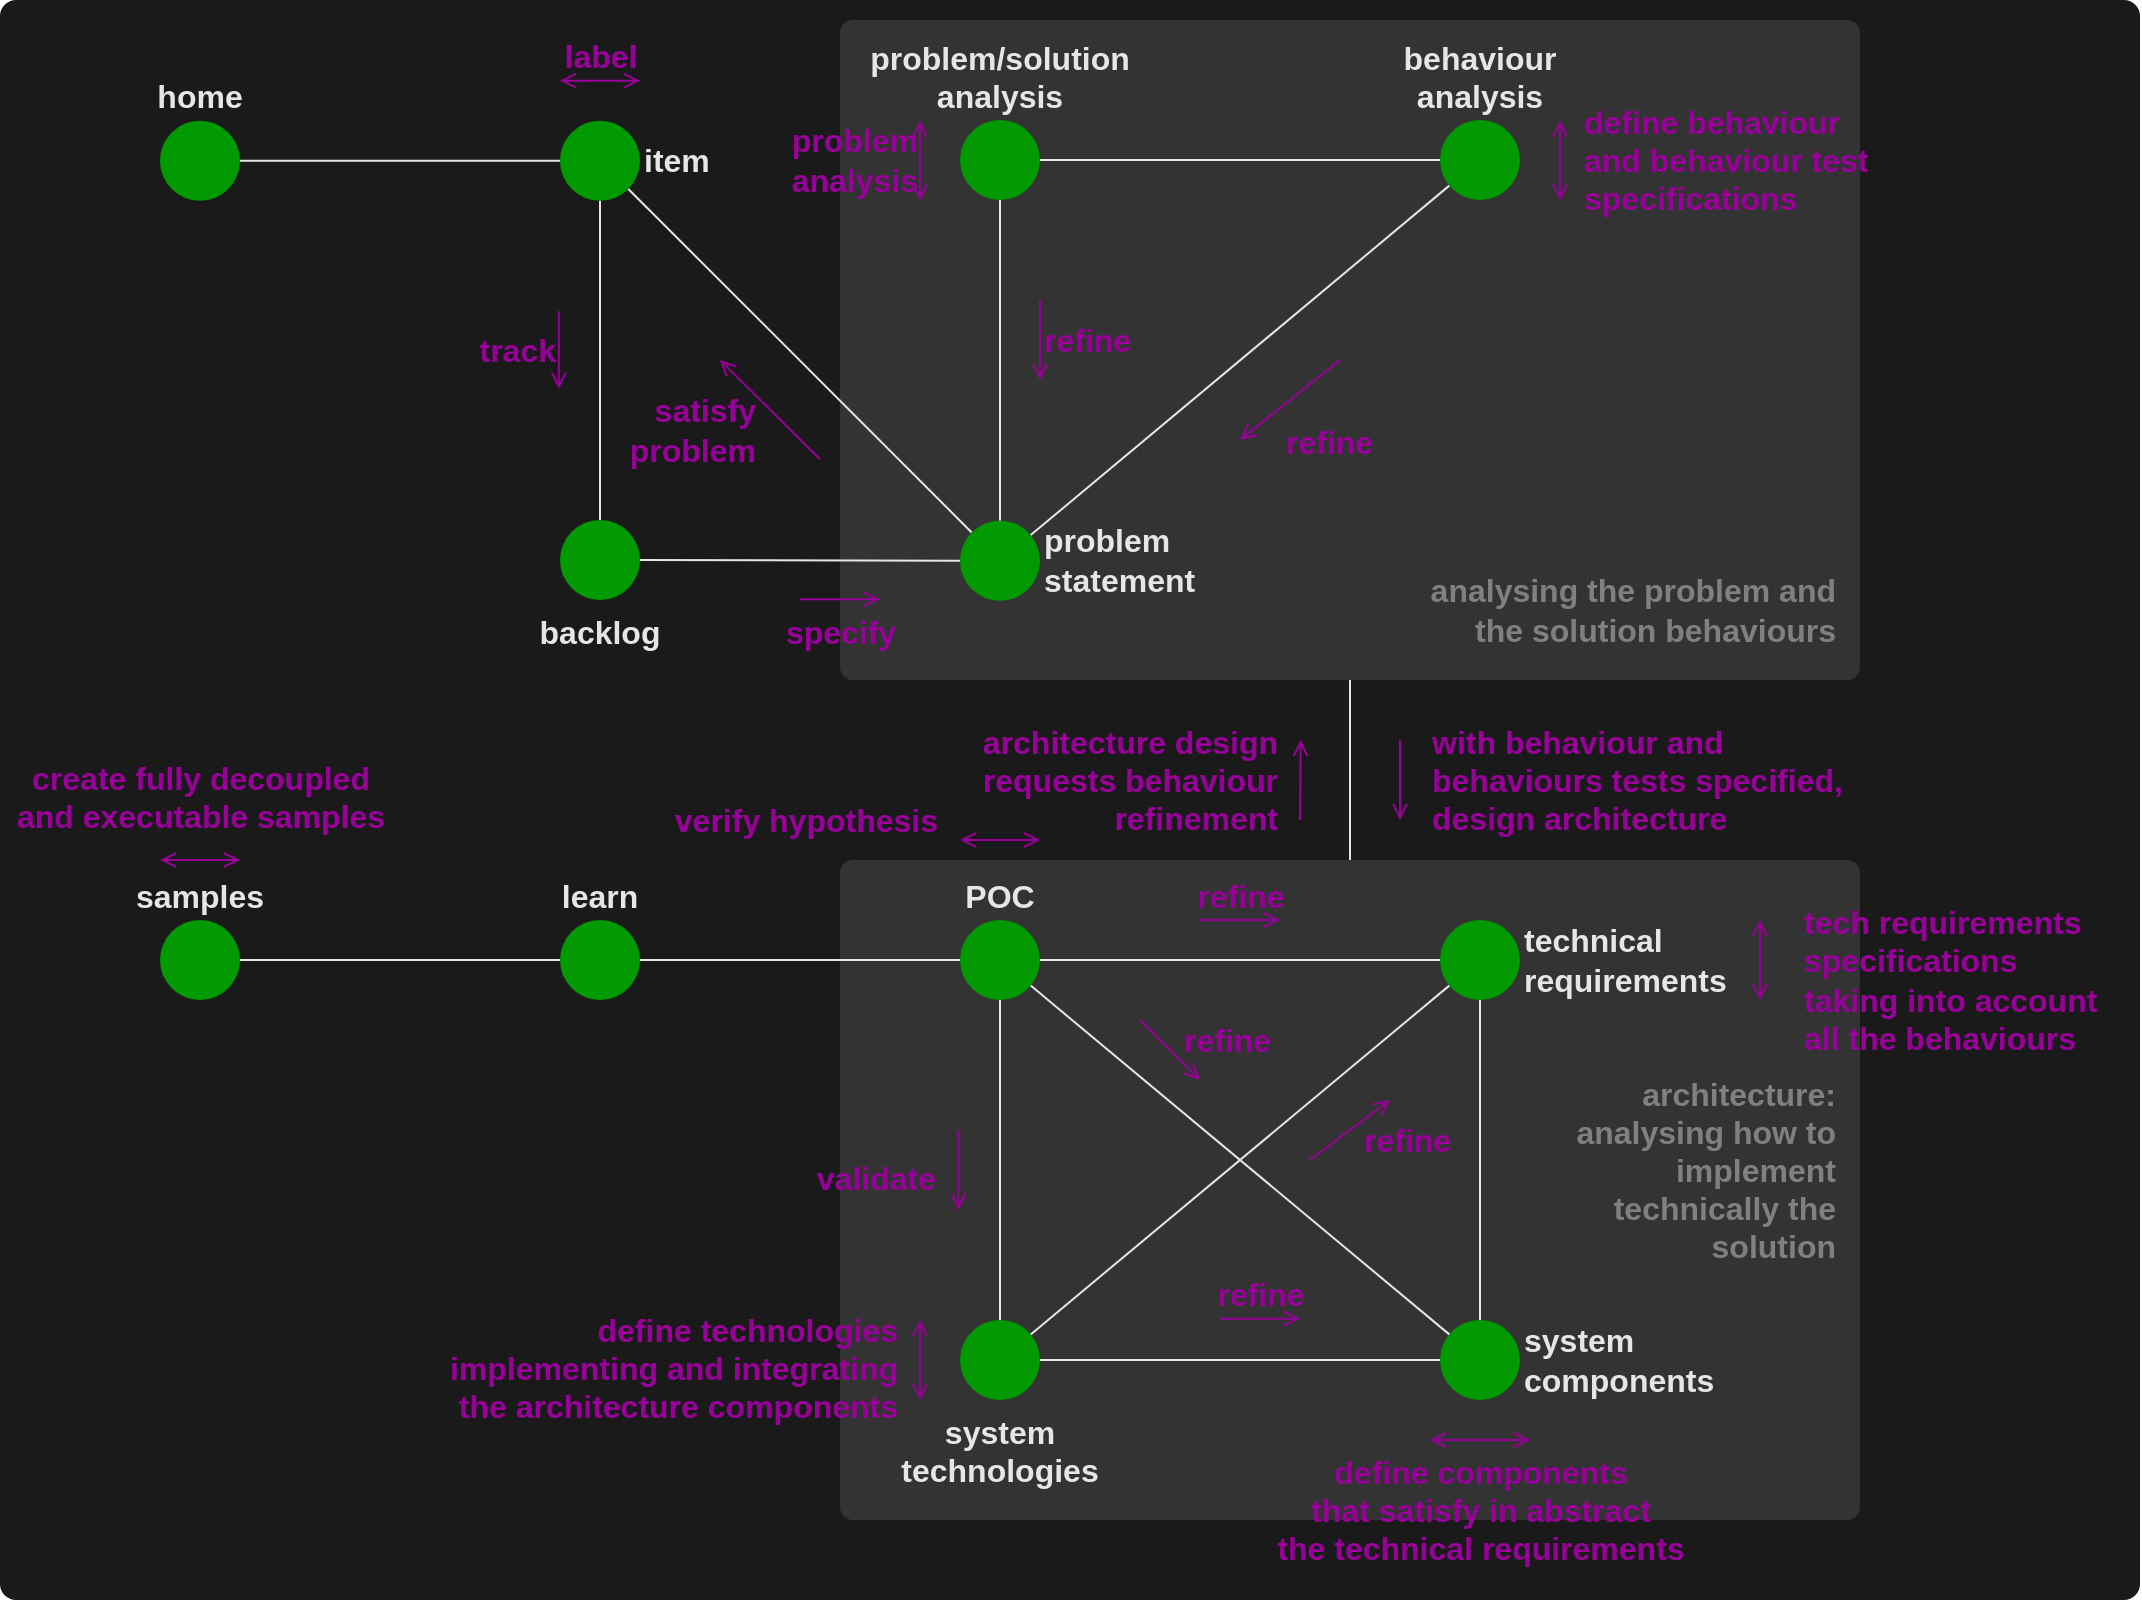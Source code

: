 <mxfile>
    <diagram id="lGy_aRZlCkoorKvYk23n" name="full development flow">
        <mxGraphModel dx="4275" dy="6104" grid="1" gridSize="10" guides="1" tooltips="1" connect="1" arrows="1" fold="1" page="1" pageScale="1" pageWidth="3300" pageHeight="4681" math="0" shadow="0">
            <root>
                <mxCell id="0"/>
                <mxCell id="1" parent="0"/>
                <mxCell id="36" value="" style="rounded=1;whiteSpace=wrap;html=1;fontColor=#FFFF00;fillColor=#1A1A1A;strokeColor=none;arcSize=1;fontSize=16;fontStyle=1" parent="1" vertex="1">
                    <mxGeometry x="-200" y="-100" width="1070" height="800" as="geometry"/>
                </mxCell>
                <mxCell id="44" value="" style="rounded=1;whiteSpace=wrap;html=1;fontColor=#FFFF00;fillColor=#333333;strokeColor=none;arcSize=2;fontSize=16;fontStyle=1" parent="1" vertex="1">
                    <mxGeometry x="220" y="330" width="510" height="330" as="geometry"/>
                </mxCell>
                <mxCell id="20" value="" style="rounded=1;whiteSpace=wrap;html=1;fontColor=#FFFF00;fillColor=#333333;strokeColor=none;arcSize=2;fontSize=16;fontStyle=1" parent="1" vertex="1">
                    <mxGeometry x="220" y="-90" width="510" height="330" as="geometry"/>
                </mxCell>
                <mxCell id="8" style="edgeStyle=none;html=1;endArrow=none;endFill=0;fontStyle=1;fontSize=16;strokeColor=#E6E6E6;" parent="1" source="2" target="4" edge="1">
                    <mxGeometry relative="1" as="geometry"/>
                </mxCell>
                <mxCell id="2" value="&lt;span style=&quot;font-size: 16px;&quot;&gt;home&lt;/span&gt;" style="ellipse;whiteSpace=wrap;html=1;aspect=fixed;strokeColor=none;fillColor=#009900;verticalAlign=bottom;labelPosition=center;verticalLabelPosition=top;align=center;fontSize=16;fontStyle=1;fontColor=#E6E6E6;" parent="1" vertex="1">
                    <mxGeometry x="-120" y="-39.66" width="40" height="40" as="geometry"/>
                </mxCell>
                <mxCell id="9" style="edgeStyle=none;html=1;endArrow=none;endFill=0;fontStyle=1;fontSize=16;strokeColor=#E6E6E6;" parent="1" source="4" target="29" edge="1">
                    <mxGeometry relative="1" as="geometry"/>
                </mxCell>
                <mxCell id="4" value="&lt;span style=&quot;font-size: 16px;&quot;&gt;item&lt;/span&gt;" style="ellipse;whiteSpace=wrap;html=1;aspect=fixed;strokeColor=none;fillColor=#009900;verticalAlign=middle;labelPosition=right;verticalLabelPosition=middle;align=left;fontSize=16;fontStyle=1;fontColor=#E6E6E6;" parent="1" vertex="1">
                    <mxGeometry x="80" y="-39.66" width="40" height="40" as="geometry"/>
                </mxCell>
                <mxCell id="10" style="edgeStyle=none;html=1;endArrow=none;endFill=0;fontStyle=1;fontSize=16;strokeColor=#E6E6E6;" parent="1" source="5" target="6" edge="1">
                    <mxGeometry relative="1" as="geometry"/>
                </mxCell>
                <mxCell id="15" style="edgeStyle=none;html=1;endArrow=none;endFill=0;fontStyle=1;fontSize=16;strokeColor=#E6E6E6;entryX=0.5;entryY=0;entryDx=0;entryDy=0;" parent="1" source="20" target="44" edge="1">
                    <mxGeometry relative="1" as="geometry"/>
                </mxCell>
                <mxCell id="34" style="edgeStyle=none;html=1;startArrow=none;startFill=0;endArrow=none;endFill=0;fontSize=16;fontStyle=1;strokeColor=#E6E6E6;" parent="1" source="5" target="4" edge="1">
                    <mxGeometry relative="1" as="geometry"/>
                </mxCell>
                <mxCell id="5" value="&lt;span style=&quot;font-size: 16px;&quot;&gt;problem&lt;br style=&quot;font-size: 16px;&quot;&gt;statement&lt;br style=&quot;font-size: 16px;&quot;&gt;&lt;/span&gt;" style="ellipse;whiteSpace=wrap;html=1;aspect=fixed;strokeColor=none;fillColor=#009900;verticalAlign=middle;labelPosition=right;verticalLabelPosition=middle;align=left;fontSize=16;fontStyle=1;fontColor=#E6E6E6;" parent="1" vertex="1">
                    <mxGeometry x="280" y="160.35" width="40" height="40" as="geometry"/>
                </mxCell>
                <mxCell id="11" style="edgeStyle=none;html=1;endArrow=none;endFill=0;fontStyle=1;fontSize=16;strokeColor=#E6E6E6;" parent="1" source="6" target="7" edge="1">
                    <mxGeometry relative="1" as="geometry"/>
                </mxCell>
                <mxCell id="6" value="&lt;span style=&quot;font-size: 16px;&quot;&gt;problem/solution&lt;br style=&quot;font-size: 16px;&quot;&gt;analysis&lt;br style=&quot;font-size: 16px;&quot;&gt;&lt;/span&gt;" style="ellipse;whiteSpace=wrap;html=1;aspect=fixed;strokeColor=none;fillColor=#009900;verticalAlign=bottom;labelPosition=center;verticalLabelPosition=top;align=center;fontSize=16;fontStyle=1;fontColor=#E6E6E6;" parent="1" vertex="1">
                    <mxGeometry x="280" y="-40" width="40" height="40" as="geometry"/>
                </mxCell>
                <mxCell id="12" style="edgeStyle=none;html=1;endArrow=none;endFill=0;fontStyle=1;fontSize=16;strokeColor=#E6E6E6;" parent="1" source="7" target="5" edge="1">
                    <mxGeometry relative="1" as="geometry"/>
                </mxCell>
                <mxCell id="7" value="&lt;span style=&quot;font-size: 16px;&quot;&gt;behaviour&lt;br style=&quot;font-size: 16px;&quot;&gt;analysis&lt;br style=&quot;font-size: 16px;&quot;&gt;&lt;/span&gt;" style="ellipse;whiteSpace=wrap;html=1;aspect=fixed;strokeColor=none;fillColor=#009900;verticalAlign=bottom;labelPosition=center;verticalLabelPosition=top;align=center;fontSize=16;fontStyle=1;fontColor=#E6E6E6;" parent="1" vertex="1">
                    <mxGeometry x="520" y="-40" width="40" height="40" as="geometry"/>
                </mxCell>
                <mxCell id="39" style="edgeStyle=none;html=1;endArrow=none;endFill=0;strokeColor=#E6E6E6;" parent="1" source="13" target="38" edge="1">
                    <mxGeometry relative="1" as="geometry"/>
                </mxCell>
                <mxCell id="13" value="&lt;span style=&quot;font-size: 16px&quot;&gt;technical requirements&lt;br style=&quot;font-size: 16px&quot;&gt;&lt;/span&gt;" style="ellipse;whiteSpace=wrap;html=1;aspect=fixed;strokeColor=none;fillColor=#009900;verticalAlign=middle;labelPosition=right;verticalLabelPosition=middle;align=left;fontSize=16;fontStyle=1;fontColor=#E6E6E6;" parent="1" vertex="1">
                    <mxGeometry x="520" y="360" width="40" height="40" as="geometry"/>
                </mxCell>
                <mxCell id="18" value="label" style="endArrow=open;html=1;endFill=0;verticalAlign=bottom;labelBackgroundColor=none;fontColor=#990099;strokeColor=#990099;startArrow=open;startFill=0;fontStyle=1;labelPosition=center;verticalLabelPosition=top;align=center;fontSize=16;" parent="1" edge="1">
                    <mxGeometry width="50" height="50" relative="1" as="geometry">
                        <mxPoint x="80" y="-59.66" as="sourcePoint"/>
                        <mxPoint x="120" y="-59.66" as="targetPoint"/>
                    </mxGeometry>
                </mxCell>
                <mxCell id="19" value="track" style="endArrow=open;html=1;endFill=0;verticalAlign=middle;labelBackgroundColor=none;fontColor=#990099;strokeColor=#990099;fontStyle=1;labelPosition=left;verticalLabelPosition=middle;align=right;fontSize=16;" parent="1" edge="1">
                    <mxGeometry width="50" height="50" relative="1" as="geometry">
                        <mxPoint x="79.43" y="55.63" as="sourcePoint"/>
                        <mxPoint x="79.43" y="94.37" as="targetPoint"/>
                    </mxGeometry>
                </mxCell>
                <mxCell id="22" value="analysing the problem and the solution behaviours" style="text;html=1;strokeColor=none;fillColor=none;align=right;verticalAlign=middle;whiteSpace=wrap;rounded=0;dashed=1;fontColor=#808080;rotation=0;fontSize=16;fontStyle=1" parent="1" vertex="1">
                    <mxGeometry x="510" y="180" width="210" height="50" as="geometry"/>
                </mxCell>
                <mxCell id="23" value="specify" style="endArrow=open;html=1;endFill=0;verticalAlign=top;labelBackgroundColor=none;fontColor=#990099;strokeColor=#990099;startArrow=none;startFill=0;labelPosition=center;verticalLabelPosition=bottom;align=center;fontStyle=1;fontSize=16;" parent="1" edge="1">
                    <mxGeometry width="50" height="50" relative="1" as="geometry">
                        <mxPoint x="200" y="199.66" as="sourcePoint"/>
                        <mxPoint x="240" y="199.66" as="targetPoint"/>
                    </mxGeometry>
                </mxCell>
                <mxCell id="24" value="problem&lt;br style=&quot;font-size: 16px;&quot;&gt;analysis" style="endArrow=open;html=1;endFill=0;verticalAlign=middle;labelBackgroundColor=none;fontColor=#990099;strokeColor=#990099;labelPosition=left;verticalLabelPosition=middle;align=right;fontStyle=1;fontSize=16;startArrow=open;startFill=0;" parent="1" edge="1">
                    <mxGeometry width="50" height="50" relative="1" as="geometry">
                        <mxPoint x="260" y="0.34" as="sourcePoint"/>
                        <mxPoint x="260" y="-39.66" as="targetPoint"/>
                    </mxGeometry>
                </mxCell>
                <mxCell id="25" value="define behaviour&lt;br style=&quot;font-size: 16px;&quot;&gt;and behaviour test&lt;br style=&quot;font-size: 16px;&quot;&gt;specifications" style="endArrow=open;html=1;endFill=0;verticalAlign=middle;labelBackgroundColor=none;fontColor=#990099;strokeColor=#990099;fontStyle=1;labelPosition=right;verticalLabelPosition=middle;align=left;startArrow=open;startFill=0;fontSize=16;" parent="1" edge="1">
                    <mxGeometry y="10" width="50" height="50" relative="1" as="geometry">
                        <mxPoint x="580" y="-39.72" as="sourcePoint"/>
                        <mxPoint x="580" y="0.28" as="targetPoint"/>
                        <mxPoint as="offset"/>
                    </mxGeometry>
                </mxCell>
                <mxCell id="26" value="refine" style="endArrow=none;html=1;endFill=0;verticalAlign=middle;labelBackgroundColor=none;fontColor=#990099;strokeColor=#990099;labelPosition=right;verticalLabelPosition=middle;align=left;startArrow=open;startFill=0;fontStyle=1;fontSize=16;" parent="1" edge="1">
                    <mxGeometry width="50" height="50" relative="1" as="geometry">
                        <mxPoint x="320" y="90" as="sourcePoint"/>
                        <mxPoint x="320" y="50" as="targetPoint"/>
                    </mxGeometry>
                </mxCell>
                <mxCell id="27" value="refine" style="endArrow=none;html=1;endFill=0;verticalAlign=middle;labelBackgroundColor=none;fontColor=#990099;strokeColor=#990099;labelPosition=right;verticalLabelPosition=middle;align=left;startArrow=open;startFill=0;fontStyle=1;fontSize=16;" parent="1" edge="1">
                    <mxGeometry x="-0.5" y="-14" width="50" height="50" relative="1" as="geometry">
                        <mxPoint x="420" y="120" as="sourcePoint"/>
                        <mxPoint x="470" y="80" as="targetPoint"/>
                        <mxPoint as="offset"/>
                    </mxGeometry>
                </mxCell>
                <mxCell id="28" value="with behaviour and&lt;br&gt;behaviours&amp;nbsp;tests specified,&lt;br&gt;design&amp;nbsp;architecture" style="endArrow=none;html=1;endFill=0;verticalAlign=middle;labelBackgroundColor=none;fontColor=#990099;strokeColor=#990099;labelPosition=right;verticalLabelPosition=middle;align=left;startArrow=open;startFill=0;fontStyle=1;fontSize=16;" parent="1" edge="1">
                    <mxGeometry y="-14" width="50" height="50" relative="1" as="geometry">
                        <mxPoint x="500" y="310" as="sourcePoint"/>
                        <mxPoint x="500" y="270" as="targetPoint"/>
                        <mxPoint as="offset"/>
                    </mxGeometry>
                </mxCell>
                <mxCell id="30" style="edgeStyle=none;html=1;endArrow=none;endFill=0;fontSize=16;fontStyle=1;strokeColor=#E6E6E6;" parent="1" source="29" target="5" edge="1">
                    <mxGeometry relative="1" as="geometry"/>
                </mxCell>
                <mxCell id="29" value="&lt;span style=&quot;font-size: 16px;&quot;&gt;backlog&lt;/span&gt;" style="ellipse;whiteSpace=wrap;html=1;aspect=fixed;strokeColor=none;fillColor=#009900;verticalAlign=top;labelPosition=center;verticalLabelPosition=bottom;align=center;fontSize=16;fontStyle=1;fontColor=#E6E6E6;" parent="1" vertex="1">
                    <mxGeometry x="80" y="160" width="40" height="40" as="geometry"/>
                </mxCell>
                <mxCell id="35" value="satisfy&lt;br style=&quot;font-size: 16px;&quot;&gt;problem" style="endArrow=none;html=1;endFill=0;verticalAlign=middle;labelBackgroundColor=none;fontColor=#990099;strokeColor=#990099;labelPosition=left;verticalLabelPosition=middle;align=right;startArrow=open;startFill=0;fontStyle=1;fontSize=16;" parent="1" edge="1">
                    <mxGeometry x="0.077" y="-11" width="50" height="50" relative="1" as="geometry">
                        <mxPoint x="160" y="80" as="sourcePoint"/>
                        <mxPoint x="210" y="129.66" as="targetPoint"/>
                        <mxPoint as="offset"/>
                    </mxGeometry>
                </mxCell>
                <mxCell id="37" value="tech requirements&lt;br&gt;specifications&lt;br&gt;taking into account&lt;br&gt;all the behaviours" style="endArrow=open;html=1;endFill=0;verticalAlign=middle;labelBackgroundColor=none;fontColor=#990099;strokeColor=#990099;fontStyle=1;labelPosition=right;verticalLabelPosition=middle;align=left;startArrow=open;startFill=0;fontSize=16;" parent="1" edge="1">
                    <mxGeometry x="0.5" y="20" width="50" height="50" relative="1" as="geometry">
                        <mxPoint x="680" y="360.0" as="sourcePoint"/>
                        <mxPoint x="680" y="400.0" as="targetPoint"/>
                        <mxPoint as="offset"/>
                    </mxGeometry>
                </mxCell>
                <mxCell id="42" style="edgeStyle=none;html=1;endArrow=none;endFill=0;strokeColor=#E6E6E6;" parent="1" source="38" target="41" edge="1">
                    <mxGeometry relative="1" as="geometry"/>
                </mxCell>
                <mxCell id="38" value="&lt;span style=&quot;font-size: 16px&quot;&gt;system components&lt;br style=&quot;font-size: 16px&quot;&gt;&lt;/span&gt;" style="ellipse;whiteSpace=wrap;html=1;aspect=fixed;strokeColor=none;fillColor=#009900;verticalAlign=middle;labelPosition=right;verticalLabelPosition=middle;align=left;fontSize=16;fontStyle=1;fontColor=#E6E6E6;" parent="1" vertex="1">
                    <mxGeometry x="520" y="560" width="40" height="40" as="geometry"/>
                </mxCell>
                <mxCell id="40" value="define components&lt;br&gt;that satisfy in abstract &lt;br&gt;the technical&amp;nbsp;requirements" style="endArrow=open;html=1;endFill=0;verticalAlign=top;labelBackgroundColor=none;fontColor=#990099;strokeColor=#990099;fontStyle=1;labelPosition=left;verticalLabelPosition=middle;align=center;startArrow=open;startFill=0;fontSize=16;" parent="1" edge="1">
                    <mxGeometry width="50" height="50" relative="1" as="geometry">
                        <mxPoint x="565" y="620.0" as="sourcePoint"/>
                        <mxPoint x="515" y="620" as="targetPoint"/>
                        <mxPoint as="offset"/>
                    </mxGeometry>
                </mxCell>
                <mxCell id="47" style="edgeStyle=none;html=1;endArrow=none;endFill=0;strokeColor=#E6E6E6;" parent="1" source="41" target="13" edge="1">
                    <mxGeometry relative="1" as="geometry"/>
                </mxCell>
                <mxCell id="50" style="edgeStyle=none;html=1;endArrow=none;endFill=0;strokeColor=#E6E6E6;" parent="1" source="41" target="49" edge="1">
                    <mxGeometry relative="1" as="geometry"/>
                </mxCell>
                <mxCell id="41" value="&lt;span style=&quot;font-size: 16px&quot;&gt;system technologies&lt;br style=&quot;font-size: 16px&quot;&gt;&lt;/span&gt;" style="ellipse;whiteSpace=wrap;html=1;aspect=fixed;strokeColor=none;fillColor=#009900;verticalAlign=top;labelPosition=center;verticalLabelPosition=bottom;align=center;fontSize=16;fontStyle=1;fontColor=#E6E6E6;" parent="1" vertex="1">
                    <mxGeometry x="280" y="560" width="40" height="40" as="geometry"/>
                </mxCell>
                <mxCell id="43" value="define technologies&lt;br&gt;implementing and integrating&lt;br&gt;the architecture components" style="endArrow=open;html=1;endFill=0;verticalAlign=middle;labelBackgroundColor=none;fontColor=#990099;strokeColor=#990099;fontStyle=1;labelPosition=left;verticalLabelPosition=middle;align=right;startArrow=open;startFill=0;fontSize=16;" parent="1" edge="1">
                    <mxGeometry x="-0.21" y="10" width="50" height="50" relative="1" as="geometry">
                        <mxPoint x="260" y="600.0" as="sourcePoint"/>
                        <mxPoint x="260" y="560" as="targetPoint"/>
                        <mxPoint as="offset"/>
                    </mxGeometry>
                </mxCell>
                <mxCell id="45" value="architecture:&lt;br&gt;analysing how to implement technically the solution" style="text;html=1;strokeColor=none;fillColor=none;align=right;verticalAlign=middle;whiteSpace=wrap;rounded=0;dashed=1;fontColor=#808080;rotation=0;fontSize=16;fontStyle=1" parent="1" vertex="1">
                    <mxGeometry x="560" y="430" width="160" height="110" as="geometry"/>
                </mxCell>
                <mxCell id="46" value="refine" style="endArrow=open;html=1;endFill=0;verticalAlign=bottom;labelBackgroundColor=none;fontColor=#990099;strokeColor=#990099;startArrow=none;startFill=0;labelPosition=center;verticalLabelPosition=top;align=center;fontStyle=1;fontSize=16;" parent="1" edge="1">
                    <mxGeometry width="50" height="50" relative="1" as="geometry">
                        <mxPoint x="410" y="559.35" as="sourcePoint"/>
                        <mxPoint x="450" y="559.35" as="targetPoint"/>
                    </mxGeometry>
                </mxCell>
                <mxCell id="48" value="refine" style="endArrow=open;html=1;endFill=0;verticalAlign=middle;labelBackgroundColor=none;fontColor=#990099;strokeColor=#990099;startArrow=none;startFill=0;labelPosition=center;verticalLabelPosition=top;align=left;fontStyle=1;fontSize=16;" parent="1" edge="1">
                    <mxGeometry x="0.04" y="-7" width="50" height="50" relative="1" as="geometry">
                        <mxPoint x="455" y="480" as="sourcePoint"/>
                        <mxPoint x="495" y="450.0" as="targetPoint"/>
                        <mxPoint as="offset"/>
                    </mxGeometry>
                </mxCell>
                <mxCell id="52" style="edgeStyle=none;html=1;startArrow=none;startFill=0;endArrow=none;endFill=0;strokeColor=#E6E6E6;" parent="1" source="49" target="13" edge="1">
                    <mxGeometry relative="1" as="geometry"/>
                </mxCell>
                <mxCell id="54" style="edgeStyle=none;html=1;startArrow=none;startFill=0;endArrow=none;endFill=0;strokeColor=#E6E6E6;" parent="1" source="49" target="38" edge="1">
                    <mxGeometry relative="1" as="geometry"/>
                </mxCell>
                <mxCell id="57" style="edgeStyle=none;html=1;endArrow=none;endFill=0;strokeColor=#E6E6E6;" parent="1" source="49" target="56" edge="1">
                    <mxGeometry relative="1" as="geometry"/>
                </mxCell>
                <mxCell id="49" value="&lt;span style=&quot;font-size: 16px&quot;&gt;POC&lt;br style=&quot;font-size: 16px&quot;&gt;&lt;/span&gt;" style="ellipse;whiteSpace=wrap;html=1;aspect=fixed;strokeColor=none;fillColor=#009900;verticalAlign=bottom;labelPosition=center;verticalLabelPosition=top;align=center;fontSize=16;fontStyle=1;fontColor=#E6E6E6;" parent="1" vertex="1">
                    <mxGeometry x="280" y="360" width="40" height="40" as="geometry"/>
                </mxCell>
                <mxCell id="51" value="validate" style="endArrow=none;html=1;endFill=0;verticalAlign=middle;labelBackgroundColor=none;fontColor=#990099;strokeColor=#990099;fontStyle=1;labelPosition=left;verticalLabelPosition=middle;align=right;startArrow=open;startFill=0;fontSize=16;" parent="1" edge="1">
                    <mxGeometry x="-0.21" y="10" width="50" height="50" relative="1" as="geometry">
                        <mxPoint x="279.23" y="505.0" as="sourcePoint"/>
                        <mxPoint x="279.23" y="465" as="targetPoint"/>
                        <mxPoint as="offset"/>
                    </mxGeometry>
                </mxCell>
                <mxCell id="53" value="refine" style="endArrow=open;html=1;endFill=0;verticalAlign=bottom;labelBackgroundColor=none;fontColor=#990099;strokeColor=#990099;startArrow=none;startFill=0;labelPosition=center;verticalLabelPosition=top;align=center;fontStyle=1;fontSize=16;" parent="1" edge="1">
                    <mxGeometry width="50" height="50" relative="1" as="geometry">
                        <mxPoint x="400" y="360.0" as="sourcePoint"/>
                        <mxPoint x="440" y="360.0" as="targetPoint"/>
                    </mxGeometry>
                </mxCell>
                <mxCell id="55" value="refine" style="endArrow=open;html=1;endFill=0;verticalAlign=middle;labelBackgroundColor=none;fontColor=#990099;strokeColor=#990099;startArrow=none;startFill=0;labelPosition=center;verticalLabelPosition=top;align=left;fontStyle=1;fontSize=16;" parent="1" edge="1">
                    <mxGeometry y="7" width="50" height="50" relative="1" as="geometry">
                        <mxPoint x="370" y="410" as="sourcePoint"/>
                        <mxPoint x="400" y="440.0" as="targetPoint"/>
                        <mxPoint as="offset"/>
                    </mxGeometry>
                </mxCell>
                <mxCell id="63" style="edgeStyle=none;html=1;entryX=1;entryY=0.5;entryDx=0;entryDy=0;endArrow=none;endFill=0;strokeColor=#E6E6E6;" edge="1" parent="1" source="56" target="62">
                    <mxGeometry relative="1" as="geometry"/>
                </mxCell>
                <mxCell id="56" value="&lt;span style=&quot;font-size: 16px&quot;&gt;learn&lt;br style=&quot;font-size: 16px&quot;&gt;&lt;/span&gt;" style="ellipse;whiteSpace=wrap;html=1;aspect=fixed;strokeColor=none;fillColor=#009900;verticalAlign=bottom;labelPosition=center;verticalLabelPosition=top;align=center;fontSize=16;fontStyle=1;fontColor=#E6E6E6;" parent="1" vertex="1">
                    <mxGeometry x="80" y="360" width="40" height="40" as="geometry"/>
                </mxCell>
                <mxCell id="58" value="create fully decoupled&lt;br&gt;and executable samples" style="endArrow=open;html=1;endFill=0;verticalAlign=bottom;labelBackgroundColor=none;fontColor=#990099;strokeColor=#990099;fontStyle=1;labelPosition=center;verticalLabelPosition=top;align=center;startArrow=open;startFill=0;fontSize=16;" parent="1" edge="1">
                    <mxGeometry y="-10" width="50" height="50" relative="1" as="geometry">
                        <mxPoint x="-80" y="330.0" as="sourcePoint"/>
                        <mxPoint x="-120" y="330" as="targetPoint"/>
                        <mxPoint as="offset"/>
                    </mxGeometry>
                </mxCell>
                <mxCell id="60" value="verify hypothesis" style="endArrow=open;html=1;endFill=0;verticalAlign=middle;labelBackgroundColor=none;fontColor=#990099;strokeColor=#990099;fontStyle=1;labelPosition=left;verticalLabelPosition=middle;align=right;startArrow=open;startFill=0;fontSize=16;" parent="1" edge="1">
                    <mxGeometry x="-1" y="14" width="50" height="50" relative="1" as="geometry">
                        <mxPoint x="280" y="320.0" as="sourcePoint"/>
                        <mxPoint x="320" y="320" as="targetPoint"/>
                        <mxPoint x="-10" y="4" as="offset"/>
                    </mxGeometry>
                </mxCell>
                <mxCell id="61" value="architecture design&lt;br&gt;requests behaviour&lt;br&gt;refinement" style="endArrow=none;html=1;endFill=0;verticalAlign=middle;labelBackgroundColor=none;fontColor=#990099;strokeColor=#990099;labelPosition=left;verticalLabelPosition=middle;align=right;startArrow=open;startFill=0;fontStyle=1;fontSize=16;" parent="1" edge="1">
                    <mxGeometry x="0.004" y="-10" width="50" height="50" relative="1" as="geometry">
                        <mxPoint x="450.34" y="270" as="sourcePoint"/>
                        <mxPoint x="450" y="310" as="targetPoint"/>
                        <mxPoint as="offset"/>
                    </mxGeometry>
                </mxCell>
                <mxCell id="62" value="&lt;span style=&quot;font-size: 16px&quot;&gt;samples&lt;br style=&quot;font-size: 16px&quot;&gt;&lt;/span&gt;" style="ellipse;whiteSpace=wrap;html=1;aspect=fixed;strokeColor=none;fillColor=#009900;verticalAlign=bottom;labelPosition=center;verticalLabelPosition=top;align=center;fontSize=16;fontStyle=1;fontColor=#E6E6E6;" vertex="1" parent="1">
                    <mxGeometry x="-120" y="360" width="40" height="40" as="geometry"/>
                </mxCell>
            </root>
        </mxGraphModel>
    </diagram>
</mxfile>
